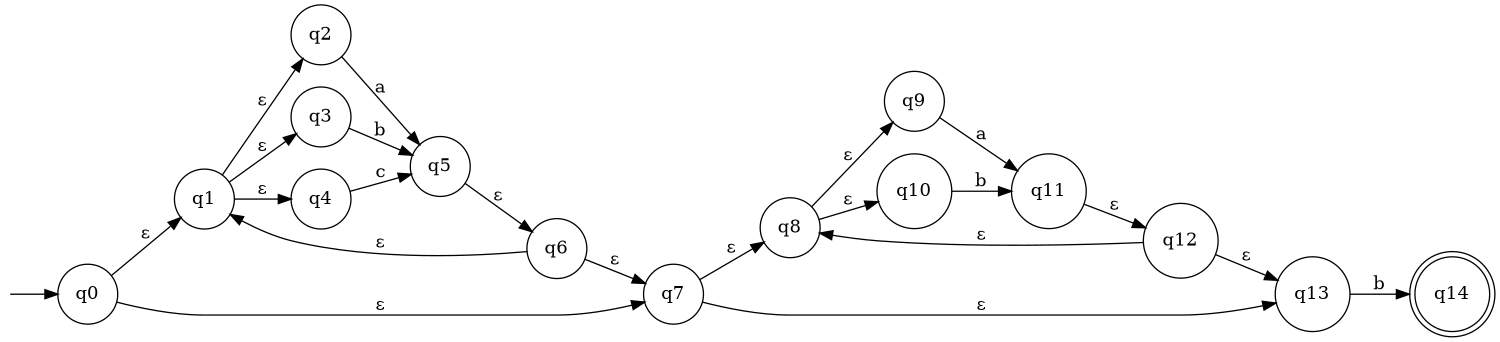 digraph NFA_for_regex {

    rankdir=LR;
    size="10,5";
    node [shape = circle];

    q0, q1, q2, q3, q4, q5, q6, q7, q8, q9, q10, q11, q12, q13, q14;

    start [shape=point, style=invis]; 
    q14 [shape=doublecircle]; 

    start -> q0;

    q0 -> q1 [label="ε"];
    q6 -> q7 [label="ε"];
    q0 -> q7 [label="ε"];
    q6 -> q1 [label="ε"];

    q1 -> q2 [label="ε"];
    q1 -> q3 [label="ε"];
    q1 -> q4 [label="ε"];
    q2 -> q5 [label="a"];
    q3 -> q5 [label="b"];
    q4 -> q5 [label="c"];
    q5 -> q6 [label="ε"];


    q7 -> q8 [label="ε"];
    q12 -> q13 [label="ε"];
    q7 -> q13 [label="ε"];
    q12 -> q8 [label="ε"]; 

    q8 -> q9 [label="ε"];
    q8 -> q10 [label="ε"];
    q9 -> q11 [label="a"];
    q10 -> q11 [label="b"];
    q11 -> q12 [label="ε"];
    
    q13 -> q14 [label="b"];
}